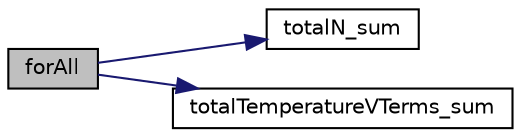 digraph "forAll"
{
  bgcolor="transparent";
  edge [fontname="Helvetica",fontsize="10",labelfontname="Helvetica",labelfontsize="10"];
  node [fontname="Helvetica",fontsize="10",shape=record];
  rankdir="LR";
  Node1 [label="forAll",height=0.2,width=0.4,color="black", fillcolor="grey75", style="filled" fontcolor="black"];
  Node1 -> Node2 [color="midnightblue",fontsize="10",style="solid",fontname="Helvetica"];
  Node2 [label="totalN_sum",height=0.2,width=0.4,color="black",URL="$averageMDFields_8H.html#adbd84a1a1f40aaf58712140549d703b9"];
  Node1 -> Node3 [color="midnightblue",fontsize="10",style="solid",fontname="Helvetica"];
  Node3 [label="totalTemperatureVTerms_sum",height=0.2,width=0.4,color="black",URL="$averageMDFields_8H.html#a22a3964031dd131e2ccff57a7271a6b6"];
}
